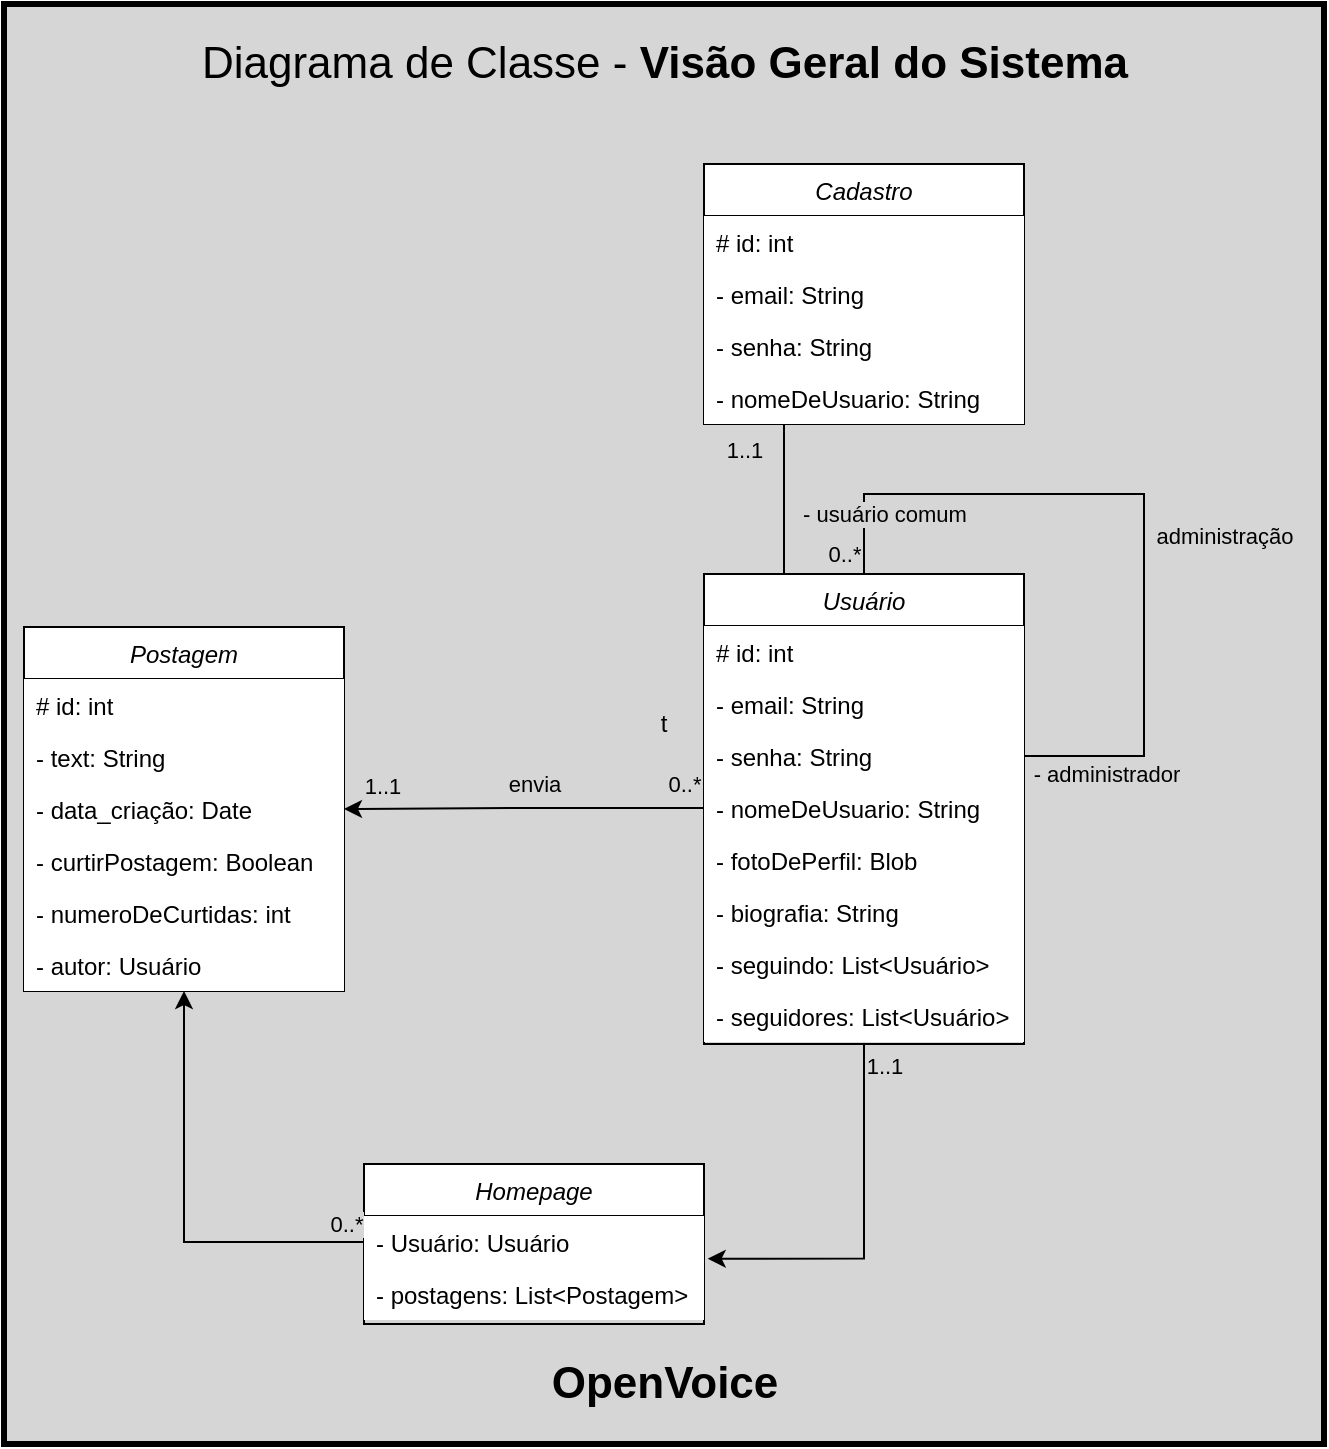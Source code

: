 <mxfile version="24.8.4">
  <diagram id="C5RBs43oDa-KdzZeNtuy" name="Page-1">
    <mxGraphModel dx="1463" dy="682" grid="1" gridSize="10" guides="1" tooltips="1" connect="1" arrows="1" fold="0" page="0" pageScale="1" pageWidth="827" pageHeight="1169" math="0" shadow="0">
      <root>
        <mxCell id="WIyWlLk6GJQsqaUBKTNV-0" />
        <mxCell id="WIyWlLk6GJQsqaUBKTNV-1" parent="WIyWlLk6GJQsqaUBKTNV-0" />
        <mxCell id="GbrQn4fpmQiTkbEIg9Ye-4" value="t" style="rounded=0;whiteSpace=wrap;html=1;font-weight:bold;strokeWidth=3;perimeterSpacing=0;fillColor=#D6D6D6;fillStyle=solid;" vertex="1" parent="WIyWlLk6GJQsqaUBKTNV-1">
          <mxGeometry x="-50" y="100" width="660" height="720" as="geometry" />
        </mxCell>
        <mxCell id="S_oMJGFzTZTvN_zWF7Dp-0" value="Usuário" style="swimlane;fontStyle=2;align=center;verticalAlign=top;childLayout=stackLayout;horizontal=1;startSize=26;horizontalStack=0;resizeParent=1;resizeLast=0;collapsible=1;marginBottom=0;rounded=0;shadow=0;strokeWidth=1;" parent="WIyWlLk6GJQsqaUBKTNV-1" vertex="1">
          <mxGeometry x="300" y="385" width="160" height="235" as="geometry">
            <mxRectangle x="220" y="560" width="160" height="26" as="alternateBounds" />
          </mxGeometry>
        </mxCell>
        <mxCell id="S_oMJGFzTZTvN_zWF7Dp-1" value="# id: int" style="text;align=left;verticalAlign=top;spacingLeft=4;spacingRight=4;overflow=hidden;rotatable=0;points=[[0,0.5],[1,0.5]];portConstraint=eastwest;fillColor=default;" parent="S_oMJGFzTZTvN_zWF7Dp-0" vertex="1">
          <mxGeometry y="26" width="160" height="26" as="geometry" />
        </mxCell>
        <mxCell id="S_oMJGFzTZTvN_zWF7Dp-2" value="- email: String" style="text;align=left;verticalAlign=top;spacingLeft=4;spacingRight=4;overflow=hidden;rotatable=0;points=[[0,0.5],[1,0.5]];portConstraint=eastwest;rounded=0;shadow=0;html=0;fillColor=default;" parent="S_oMJGFzTZTvN_zWF7Dp-0" vertex="1">
          <mxGeometry y="52" width="160" height="26" as="geometry" />
        </mxCell>
        <mxCell id="S_oMJGFzTZTvN_zWF7Dp-3" value="- senha: String" style="text;align=left;verticalAlign=top;spacingLeft=4;spacingRight=4;overflow=hidden;rotatable=0;points=[[0,0.5],[1,0.5]];portConstraint=eastwest;rounded=0;shadow=0;html=0;fillColor=default;" parent="S_oMJGFzTZTvN_zWF7Dp-0" vertex="1">
          <mxGeometry y="78" width="160" height="26" as="geometry" />
        </mxCell>
        <mxCell id="DpbTsIQylc1d4dhlNPRi-1" value="" style="endArrow=none;html=1;rounded=0;exitX=1;exitY=0.5;exitDx=0;exitDy=0;entryX=0.5;entryY=0;entryDx=0;entryDy=0;" parent="S_oMJGFzTZTvN_zWF7Dp-0" source="S_oMJGFzTZTvN_zWF7Dp-3" target="S_oMJGFzTZTvN_zWF7Dp-0" edge="1">
          <mxGeometry width="50" height="50" relative="1" as="geometry">
            <mxPoint x="190" y="100" as="sourcePoint" />
            <mxPoint x="240" y="50" as="targetPoint" />
            <Array as="points">
              <mxPoint x="220" y="91" />
              <mxPoint x="220" y="-40" />
              <mxPoint x="80" y="-40" />
            </Array>
          </mxGeometry>
        </mxCell>
        <mxCell id="DpbTsIQylc1d4dhlNPRi-2" value="administração" style="edgeLabel;html=1;align=center;verticalAlign=middle;resizable=0;points=[];labelBackgroundColor=#d6d6d6;" parent="DpbTsIQylc1d4dhlNPRi-1" vertex="1" connectable="0">
          <mxGeometry x="-0.162" relative="1" as="geometry">
            <mxPoint x="40" y="-15" as="offset" />
          </mxGeometry>
        </mxCell>
        <mxCell id="DpbTsIQylc1d4dhlNPRi-4" value="- administrador" style="edgeLabel;html=1;align=center;verticalAlign=middle;resizable=0;points=[];labelBackgroundColor=#d6d6d6;" parent="DpbTsIQylc1d4dhlNPRi-1" vertex="1" connectable="0">
          <mxGeometry x="-0.923" relative="1" as="geometry">
            <mxPoint x="26" y="9" as="offset" />
          </mxGeometry>
        </mxCell>
        <mxCell id="DpbTsIQylc1d4dhlNPRi-5" value="- usuário comum" style="edgeLabel;html=1;align=center;verticalAlign=middle;resizable=0;points=[];labelBackgroundColor=#d6d6d6;" parent="DpbTsIQylc1d4dhlNPRi-1" vertex="1" connectable="0">
          <mxGeometry x="0.873" y="-1" relative="1" as="geometry">
            <mxPoint x="11" y="-7" as="offset" />
          </mxGeometry>
        </mxCell>
        <mxCell id="DpbTsIQylc1d4dhlNPRi-6" value="0..*" style="edgeLabel;html=1;align=center;verticalAlign=middle;resizable=0;points=[];labelBackgroundColor=#d6d6d6;" parent="DpbTsIQylc1d4dhlNPRi-1" vertex="1" connectable="0">
          <mxGeometry x="0.945" y="1" relative="1" as="geometry">
            <mxPoint x="-11" as="offset" />
          </mxGeometry>
        </mxCell>
        <mxCell id="DpbTsIQylc1d4dhlNPRi-7" value="- nomeDeUsuario: String" style="text;align=left;verticalAlign=top;spacingLeft=4;spacingRight=4;overflow=hidden;rotatable=0;points=[[0,0.5],[1,0.5]];portConstraint=eastwest;rounded=0;shadow=0;html=0;fillColor=default;" parent="S_oMJGFzTZTvN_zWF7Dp-0" vertex="1">
          <mxGeometry y="104" width="160" height="26" as="geometry" />
        </mxCell>
        <mxCell id="DpbTsIQylc1d4dhlNPRi-19" value="- fotoDePerfil: Blob" style="text;align=left;verticalAlign=top;spacingLeft=4;spacingRight=4;overflow=hidden;rotatable=0;points=[[0,0.5],[1,0.5]];portConstraint=eastwest;rounded=0;shadow=0;html=0;fillColor=default;" parent="S_oMJGFzTZTvN_zWF7Dp-0" vertex="1">
          <mxGeometry y="130" width="160" height="26" as="geometry" />
        </mxCell>
        <mxCell id="S_oMJGFzTZTvN_zWF7Dp-15" value="- biografia: String" style="text;align=left;verticalAlign=top;spacingLeft=4;spacingRight=4;overflow=hidden;rotatable=0;points=[[0,0.5],[1,0.5]];portConstraint=eastwest;rounded=0;shadow=0;html=0;fillColor=default;" parent="S_oMJGFzTZTvN_zWF7Dp-0" vertex="1">
          <mxGeometry y="156" width="160" height="26" as="geometry" />
        </mxCell>
        <mxCell id="DpbTsIQylc1d4dhlNPRi-45" value="- seguindo: List&lt;Usuário&gt;" style="text;align=left;verticalAlign=top;spacingLeft=4;spacingRight=4;overflow=hidden;rotatable=0;points=[[0,0.5],[1,0.5]];portConstraint=eastwest;rounded=0;shadow=0;html=0;fillColor=default;" parent="S_oMJGFzTZTvN_zWF7Dp-0" vertex="1">
          <mxGeometry y="182" width="160" height="26" as="geometry" />
        </mxCell>
        <mxCell id="DpbTsIQylc1d4dhlNPRi-8" value="Postagem" style="swimlane;fontStyle=2;align=center;verticalAlign=top;childLayout=stackLayout;horizontal=1;startSize=26;horizontalStack=0;resizeParent=1;resizeLast=0;collapsible=1;marginBottom=0;rounded=0;shadow=0;strokeWidth=1;fillColor=default;" parent="WIyWlLk6GJQsqaUBKTNV-1" vertex="1">
          <mxGeometry x="-40" y="411.5" width="160" height="182" as="geometry">
            <mxRectangle x="220" y="560" width="160" height="26" as="alternateBounds" />
          </mxGeometry>
        </mxCell>
        <mxCell id="DpbTsIQylc1d4dhlNPRi-9" value="# id: int" style="text;align=left;verticalAlign=top;spacingLeft=4;spacingRight=4;overflow=hidden;rotatable=0;points=[[0,0.5],[1,0.5]];portConstraint=eastwest;fillColor=default;strokeWidth=1;perimeterSpacing=0;" parent="DpbTsIQylc1d4dhlNPRi-8" vertex="1">
          <mxGeometry y="26" width="160" height="26" as="geometry" />
        </mxCell>
        <mxCell id="DpbTsIQylc1d4dhlNPRi-10" value="- text: String" style="text;align=left;verticalAlign=top;spacingLeft=4;spacingRight=4;overflow=hidden;rotatable=0;points=[[0,0.5],[1,0.5]];portConstraint=eastwest;rounded=0;shadow=0;html=0;fillColor=default;" parent="DpbTsIQylc1d4dhlNPRi-8" vertex="1">
          <mxGeometry y="52" width="160" height="26" as="geometry" />
        </mxCell>
        <mxCell id="DpbTsIQylc1d4dhlNPRi-11" value="- data_criação: Date" style="text;align=left;verticalAlign=top;spacingLeft=4;spacingRight=4;overflow=hidden;rotatable=0;points=[[0,0.5],[1,0.5]];portConstraint=eastwest;rounded=0;shadow=0;html=0;fillColor=default;" parent="DpbTsIQylc1d4dhlNPRi-8" vertex="1">
          <mxGeometry y="78" width="160" height="26" as="geometry" />
        </mxCell>
        <mxCell id="DpbTsIQylc1d4dhlNPRi-12" value="- curtirPostagem: Boolean" style="text;align=left;verticalAlign=top;spacingLeft=4;spacingRight=4;overflow=hidden;rotatable=0;points=[[0,0.5],[1,0.5]];portConstraint=eastwest;rounded=0;shadow=0;html=0;fillColor=default;" parent="DpbTsIQylc1d4dhlNPRi-8" vertex="1">
          <mxGeometry y="104" width="160" height="26" as="geometry" />
        </mxCell>
        <mxCell id="DpbTsIQylc1d4dhlNPRi-24" value="- numeroDeCurtidas: int" style="text;align=left;verticalAlign=top;spacingLeft=4;spacingRight=4;overflow=hidden;rotatable=0;points=[[0,0.5],[1,0.5]];portConstraint=eastwest;rounded=0;shadow=0;html=0;fillColor=default;" parent="DpbTsIQylc1d4dhlNPRi-8" vertex="1">
          <mxGeometry y="130" width="160" height="26" as="geometry" />
        </mxCell>
        <mxCell id="DpbTsIQylc1d4dhlNPRi-25" value="- autor: Usuário" style="text;align=left;verticalAlign=top;spacingLeft=4;spacingRight=4;overflow=hidden;rotatable=0;points=[[0,0.5],[1,0.5]];portConstraint=eastwest;rounded=0;shadow=0;html=0;fillColor=default;" parent="DpbTsIQylc1d4dhlNPRi-8" vertex="1">
          <mxGeometry y="156" width="160" height="26" as="geometry" />
        </mxCell>
        <mxCell id="DpbTsIQylc1d4dhlNPRi-26" value="Cadastro" style="swimlane;fontStyle=2;align=center;verticalAlign=top;childLayout=stackLayout;horizontal=1;startSize=26;horizontalStack=0;resizeParent=1;resizeLast=0;collapsible=1;marginBottom=0;rounded=0;shadow=0;strokeWidth=1;" parent="WIyWlLk6GJQsqaUBKTNV-1" vertex="1">
          <mxGeometry x="300" y="180" width="160" height="130" as="geometry">
            <mxRectangle x="220" y="560" width="160" height="26" as="alternateBounds" />
          </mxGeometry>
        </mxCell>
        <mxCell id="DpbTsIQylc1d4dhlNPRi-27" value="# id: int" style="text;align=left;verticalAlign=top;spacingLeft=4;spacingRight=4;overflow=hidden;rotatable=0;points=[[0,0.5],[1,0.5]];portConstraint=eastwest;fillColor=default;" parent="DpbTsIQylc1d4dhlNPRi-26" vertex="1">
          <mxGeometry y="26" width="160" height="26" as="geometry" />
        </mxCell>
        <mxCell id="DpbTsIQylc1d4dhlNPRi-28" value="- email: String" style="text;align=left;verticalAlign=top;spacingLeft=4;spacingRight=4;overflow=hidden;rotatable=0;points=[[0,0.5],[1,0.5]];portConstraint=eastwest;rounded=0;shadow=0;html=0;fillColor=default;" parent="DpbTsIQylc1d4dhlNPRi-26" vertex="1">
          <mxGeometry y="52" width="160" height="26" as="geometry" />
        </mxCell>
        <mxCell id="DpbTsIQylc1d4dhlNPRi-29" value="- senha: String" style="text;align=left;verticalAlign=top;spacingLeft=4;spacingRight=4;overflow=hidden;rotatable=0;points=[[0,0.5],[1,0.5]];portConstraint=eastwest;rounded=0;shadow=0;html=0;fillColor=default;" parent="DpbTsIQylc1d4dhlNPRi-26" vertex="1">
          <mxGeometry y="78" width="160" height="26" as="geometry" />
        </mxCell>
        <mxCell id="DpbTsIQylc1d4dhlNPRi-36" value="- nomeDeUsuario: String" style="text;align=left;verticalAlign=top;spacingLeft=4;spacingRight=4;overflow=hidden;rotatable=0;points=[[0,0.5],[1,0.5]];portConstraint=eastwest;rounded=0;shadow=0;html=0;fillColor=default;" parent="DpbTsIQylc1d4dhlNPRi-26" vertex="1">
          <mxGeometry y="104" width="160" height="26" as="geometry" />
        </mxCell>
        <mxCell id="DpbTsIQylc1d4dhlNPRi-38" value="" style="endArrow=none;html=1;rounded=0;entryX=0.25;entryY=1;entryDx=0;entryDy=0;exitX=0.25;exitY=0;exitDx=0;exitDy=0;" parent="WIyWlLk6GJQsqaUBKTNV-1" source="S_oMJGFzTZTvN_zWF7Dp-0" target="DpbTsIQylc1d4dhlNPRi-26" edge="1">
          <mxGeometry width="50" height="50" relative="1" as="geometry">
            <mxPoint x="300" y="370" as="sourcePoint" />
            <mxPoint x="300" y="300" as="targetPoint" />
          </mxGeometry>
        </mxCell>
        <mxCell id="DpbTsIQylc1d4dhlNPRi-39" value="1..1" style="edgeLabel;html=1;align=center;verticalAlign=middle;resizable=0;points=[];labelBackgroundColor=#d6d6d6;" parent="DpbTsIQylc1d4dhlNPRi-38" vertex="1" connectable="0">
          <mxGeometry x="0.35" relative="1" as="geometry">
            <mxPoint x="-20" y="-12" as="offset" />
          </mxGeometry>
        </mxCell>
        <mxCell id="DpbTsIQylc1d4dhlNPRi-47" value="- seguidores: List&lt;Usuário&gt;" style="text;align=left;verticalAlign=top;spacingLeft=4;spacingRight=4;overflow=hidden;rotatable=0;points=[[0,0.5],[1,0.5]];portConstraint=eastwest;rounded=0;shadow=0;html=0;fillColor=default;" parent="WIyWlLk6GJQsqaUBKTNV-1" vertex="1">
          <mxGeometry x="300" y="593" width="160" height="26" as="geometry" />
        </mxCell>
        <mxCell id="DpbTsIQylc1d4dhlNPRi-48" value="Homepage" style="swimlane;fontStyle=2;align=center;verticalAlign=top;childLayout=stackLayout;horizontal=1;startSize=26;horizontalStack=0;resizeParent=1;resizeLast=0;collapsible=1;marginBottom=0;rounded=0;shadow=0;strokeWidth=1;" parent="WIyWlLk6GJQsqaUBKTNV-1" vertex="1">
          <mxGeometry x="130" y="680" width="170" height="80" as="geometry">
            <mxRectangle x="220" y="560" width="160" height="26" as="alternateBounds" />
          </mxGeometry>
        </mxCell>
        <mxCell id="DpbTsIQylc1d4dhlNPRi-49" value="- Usuário: Usuário" style="text;align=left;verticalAlign=top;spacingLeft=4;spacingRight=4;overflow=hidden;rotatable=0;points=[[0,0.5],[1,0.5]];portConstraint=eastwest;fillColor=default;" parent="DpbTsIQylc1d4dhlNPRi-48" vertex="1">
          <mxGeometry y="26" width="170" height="26" as="geometry" />
        </mxCell>
        <mxCell id="DpbTsIQylc1d4dhlNPRi-61" value="- postagens: List&lt;Postagem&gt;" style="text;align=left;verticalAlign=top;spacingLeft=4;spacingRight=4;overflow=hidden;rotatable=0;points=[[0,0.5],[1,0.5]];portConstraint=eastwest;fillColor=default;" parent="DpbTsIQylc1d4dhlNPRi-48" vertex="1">
          <mxGeometry y="52" width="170" height="26" as="geometry" />
        </mxCell>
        <mxCell id="GbrQn4fpmQiTkbEIg9Ye-0" style="edgeStyle=orthogonalEdgeStyle;rounded=0;orthogonalLoop=1;jettySize=auto;html=1;entryX=1.011;entryY=0.82;entryDx=0;entryDy=0;entryPerimeter=0;" edge="1" parent="WIyWlLk6GJQsqaUBKTNV-1" source="S_oMJGFzTZTvN_zWF7Dp-0" target="DpbTsIQylc1d4dhlNPRi-49">
          <mxGeometry relative="1" as="geometry" />
        </mxCell>
        <mxCell id="GbrQn4fpmQiTkbEIg9Ye-1" value="1..1" style="edgeLabel;html=1;align=center;verticalAlign=middle;resizable=0;points=[];labelBackgroundColor=#d6d6d6;" vertex="1" connectable="0" parent="GbrQn4fpmQiTkbEIg9Ye-0">
          <mxGeometry x="-0.694" relative="1" as="geometry">
            <mxPoint x="10" y="-18" as="offset" />
          </mxGeometry>
        </mxCell>
        <mxCell id="GbrQn4fpmQiTkbEIg9Ye-2" style="edgeStyle=orthogonalEdgeStyle;rounded=0;orthogonalLoop=1;jettySize=auto;html=1;entryX=0.5;entryY=1;entryDx=0;entryDy=0;" edge="1" parent="WIyWlLk6GJQsqaUBKTNV-1" source="DpbTsIQylc1d4dhlNPRi-49" target="DpbTsIQylc1d4dhlNPRi-8">
          <mxGeometry relative="1" as="geometry" />
        </mxCell>
        <mxCell id="GbrQn4fpmQiTkbEIg9Ye-3" value="0..*" style="edgeLabel;html=1;align=center;verticalAlign=middle;resizable=0;points=[];labelBackgroundColor=#d6d6d6;" vertex="1" connectable="0" parent="GbrQn4fpmQiTkbEIg9Ye-2">
          <mxGeometry x="-0.866" relative="1" as="geometry">
            <mxPoint x="5" y="-9" as="offset" />
          </mxGeometry>
        </mxCell>
        <mxCell id="GbrQn4fpmQiTkbEIg9Ye-10" style="edgeStyle=orthogonalEdgeStyle;rounded=0;orthogonalLoop=1;jettySize=auto;html=1;exitX=0;exitY=0.5;exitDx=0;exitDy=0;entryX=1;entryY=0.5;entryDx=0;entryDy=0;" edge="1" parent="WIyWlLk6GJQsqaUBKTNV-1" source="DpbTsIQylc1d4dhlNPRi-7" target="DpbTsIQylc1d4dhlNPRi-8">
          <mxGeometry relative="1" as="geometry" />
        </mxCell>
        <mxCell id="GbrQn4fpmQiTkbEIg9Ye-11" value="envia" style="edgeLabel;html=1;align=center;verticalAlign=middle;resizable=0;points=[];labelBackgroundColor=#d6d6d6;" vertex="1" connectable="0" parent="GbrQn4fpmQiTkbEIg9Ye-10">
          <mxGeometry x="-0.027" relative="1" as="geometry">
            <mxPoint x="3" y="-12" as="offset" />
          </mxGeometry>
        </mxCell>
        <mxCell id="GbrQn4fpmQiTkbEIg9Ye-12" value="0..*" style="edgeLabel;html=1;align=center;verticalAlign=middle;resizable=0;points=[];labelBackgroundColor=#d6d6d6;" vertex="1" connectable="0" parent="GbrQn4fpmQiTkbEIg9Ye-10">
          <mxGeometry x="-0.853" y="1" relative="1" as="geometry">
            <mxPoint x="3" y="-13" as="offset" />
          </mxGeometry>
        </mxCell>
        <mxCell id="GbrQn4fpmQiTkbEIg9Ye-13" value="1..1" style="edgeLabel;html=1;align=center;verticalAlign=middle;resizable=0;points=[];labelBackgroundColor=#d6d6d6;" vertex="1" connectable="0" parent="GbrQn4fpmQiTkbEIg9Ye-10">
          <mxGeometry x="0.796" y="2" relative="1" as="geometry">
            <mxPoint y="-14" as="offset" />
          </mxGeometry>
        </mxCell>
        <mxCell id="GbrQn4fpmQiTkbEIg9Ye-14" value="&lt;font style=&quot;font-size: 22px;&quot;&gt;Diagrama de Classe - &lt;b&gt;Visão Geral do Sistema&lt;br&gt;&lt;/b&gt;&lt;/font&gt;" style="text;html=1;align=center;verticalAlign=middle;resizable=0;points=[];autosize=1;strokeColor=none;fillColor=none;" vertex="1" parent="WIyWlLk6GJQsqaUBKTNV-1">
          <mxGeometry x="35" y="110" width="490" height="40" as="geometry" />
        </mxCell>
        <mxCell id="GbrQn4fpmQiTkbEIg9Ye-15" value="&lt;b&gt;&lt;font style=&quot;font-size: 22px;&quot;&gt;OpenVoice&lt;/font&gt;&lt;/b&gt;" style="text;html=1;align=center;verticalAlign=middle;resizable=0;points=[];autosize=1;strokeColor=none;fillColor=none;" vertex="1" parent="WIyWlLk6GJQsqaUBKTNV-1">
          <mxGeometry x="210" y="770" width="140" height="40" as="geometry" />
        </mxCell>
      </root>
    </mxGraphModel>
  </diagram>
</mxfile>
